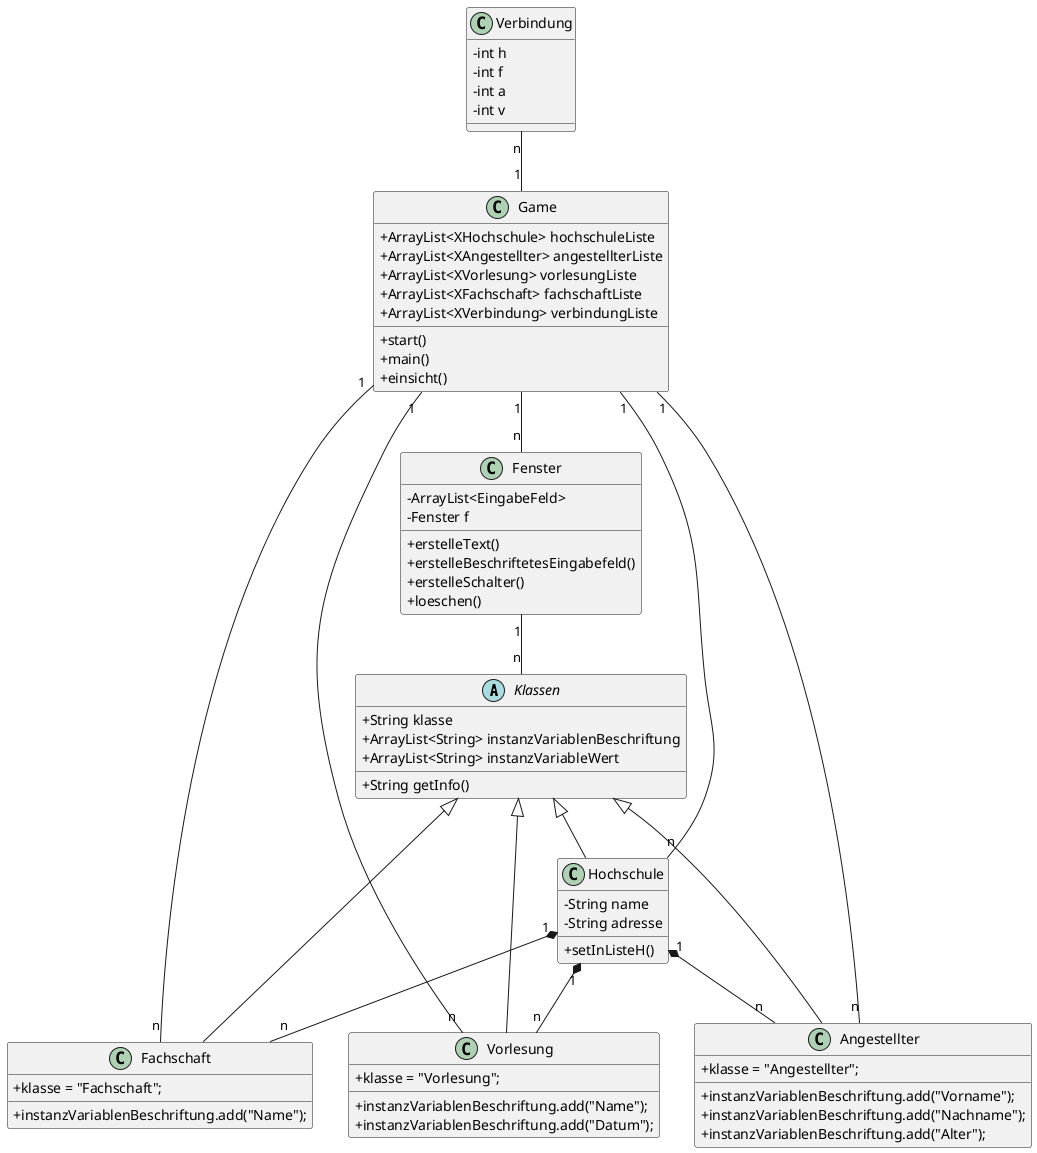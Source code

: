 @startuml
'https://plantuml.com/class-diagram

skinparam classAttributeIconSize 0

abstract class Klassen{
+ String klasse
+ ArrayList<String> instanzVariablenBeschriftung
+ ArrayList<String> instanzVariableWert
+ String getInfo()
}
class Hochschule extends Klassen{
-String name
-String adresse
+setInListeH()
}
class Fachschaft extends Klassen{
+ klasse = "Fachschaft";
+ instanzVariablenBeschriftung.add("Name");
}
class Angestellter extends Klassen{
+ klasse = "Angestellter";
+ instanzVariablenBeschriftung.add("Vorname");
+ instanzVariablenBeschriftung.add("Nachname");
+ instanzVariablenBeschriftung.add("Alter");

}
class Vorlesung extends Klassen{
+ klasse = "Vorlesung";
+ instanzVariablenBeschriftung.add("Name");
+ instanzVariablenBeschriftung.add("Datum");
}
class Game{
+ ArrayList<XHochschule> hochschuleListe
+ ArrayList<XAngestellter> angestellterListe
+ ArrayList<XVorlesung> vorlesungListe
+ ArrayList<XFachschaft> fachschaftListe
+ ArrayList<XVerbindung> verbindungListe
+start()
+main()
+einsicht()
}
class Fenster {
- ArrayList<EingabeFeld>
- Fenster f
+erstelleText()
+erstelleBeschriftetesEingabefeld()
+erstelleSchalter()
+loeschen()
}
class Verbindung{
-int h
-int f
-int a
-int v
}
Hochschule "1" *-- "n" Fachschaft
Hochschule "1" *-- "n" Vorlesung
Hochschule "1" *-- "n" Angestellter

Verbindung "n" -- "1" Game

Fenster "1" -- "n" Klassen

Game "1" -- "n" Hochschule
Game "1" -- "n" Vorlesung
Game "1" -- "n" Angestellter
Game "1" -- "n" Fachschaft
Game "1" -- "n" Fenster

@enduml
